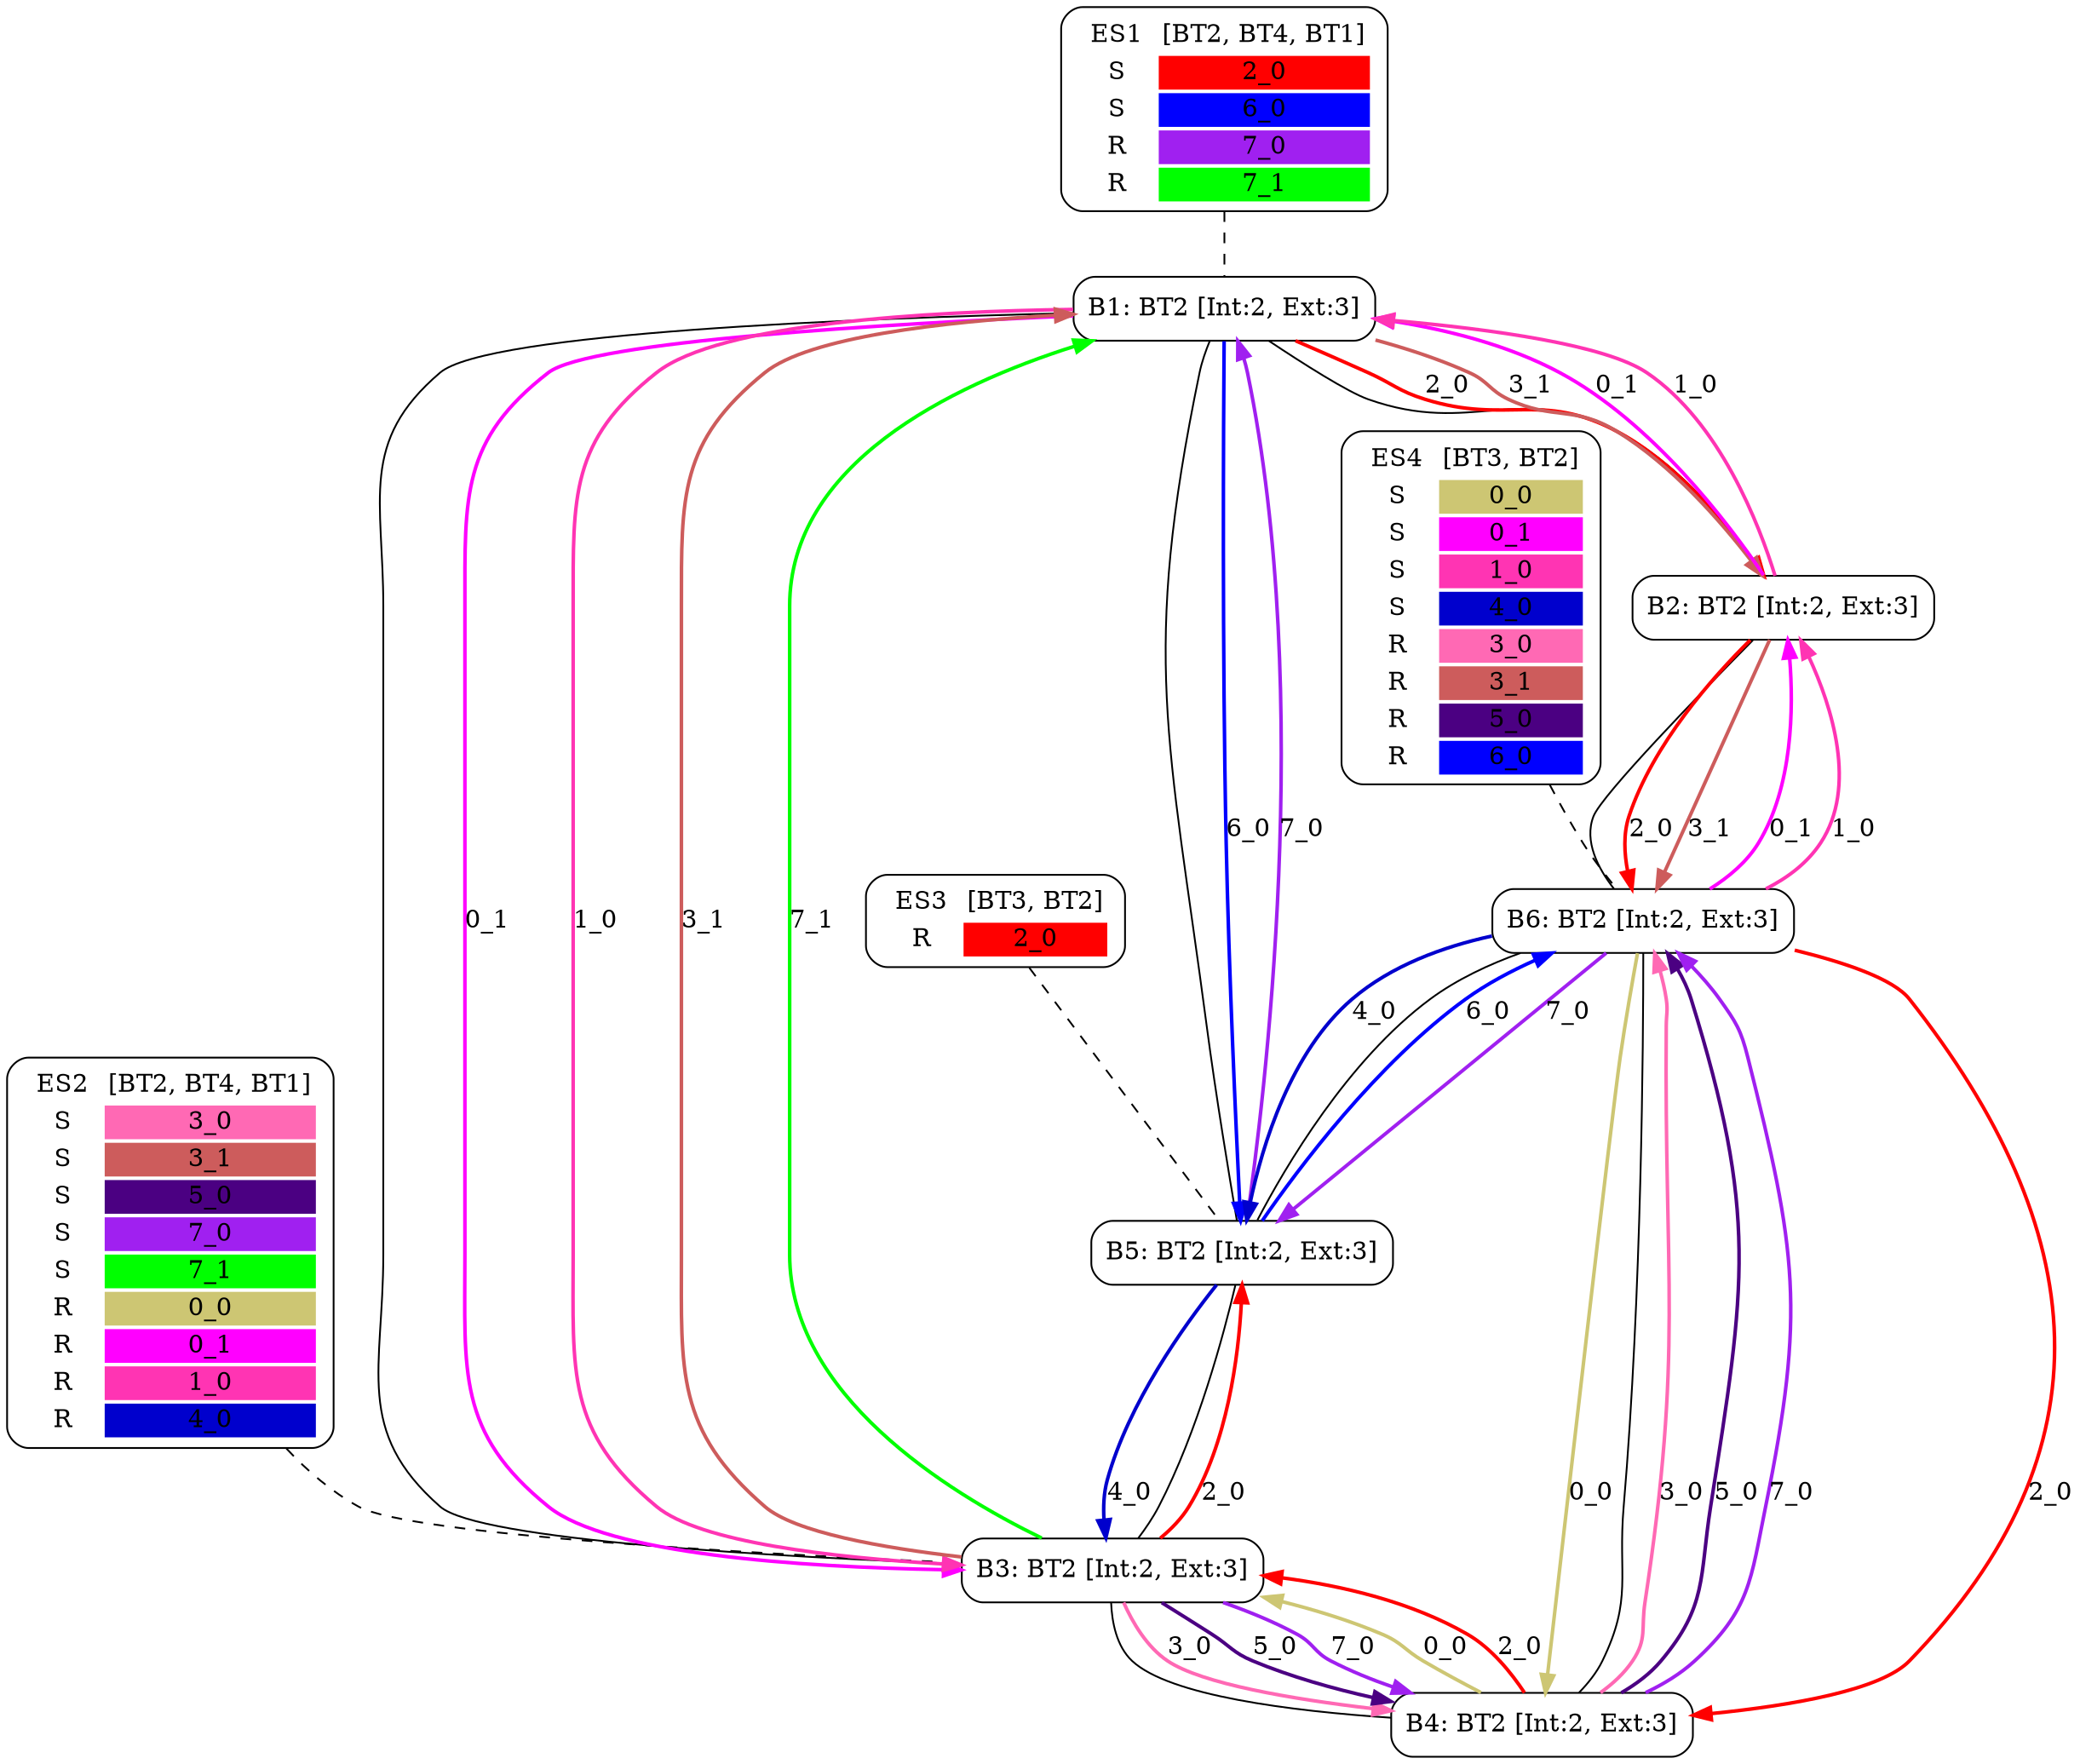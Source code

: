 digraph network {
  ES1 [ label=<<TABLE  BORDER="0"><TR> <TD ALIGN="CENTER" BORDER="0"> ES1 </TD> <TD>[BT2, BT4, BT1]</TD> </TR><TR><TD>S</TD><TD BGCOLOR="red">2_0</TD></TR>
<TR><TD>S</TD><TD BGCOLOR="blue">6_0</TD></TR>
<TR><TD>R</TD><TD BGCOLOR="purple">7_0</TD></TR>
<TR><TD>R</TD><TD BGCOLOR="green">7_1</TD></TR>
</TABLE>> shape="box" style="rounded" ];
  ES2 [ label=<<TABLE  BORDER="0"><TR> <TD ALIGN="CENTER" BORDER="0"> ES2 </TD> <TD>[BT2, BT4, BT1]</TD> </TR><TR><TD>S</TD><TD BGCOLOR="hotpink">3_0</TD></TR>
<TR><TD>S</TD><TD BGCOLOR="indianred">3_1</TD></TR>
<TR><TD>S</TD><TD BGCOLOR="indigo">5_0</TD></TR>
<TR><TD>S</TD><TD BGCOLOR="purple">7_0</TD></TR>
<TR><TD>S</TD><TD BGCOLOR="green">7_1</TD></TR>
<TR><TD>R</TD><TD BGCOLOR="khaki3">0_0</TD></TR>
<TR><TD>R</TD><TD BGCOLOR="magenta1">0_1</TD></TR>
<TR><TD>R</TD><TD BGCOLOR="maroon1">1_0</TD></TR>
<TR><TD>R</TD><TD BGCOLOR="mediumblue">4_0</TD></TR>
</TABLE>> shape="box" style="rounded" ];
  ES3 [ label=<<TABLE  BORDER="0"><TR> <TD ALIGN="CENTER" BORDER="0"> ES3 </TD> <TD>[BT3, BT2]</TD> </TR><TR><TD>R</TD><TD BGCOLOR="red">2_0</TD></TR>
</TABLE>> shape="box" style="rounded" ];
  ES4 [ label=<<TABLE  BORDER="0"><TR> <TD ALIGN="CENTER" BORDER="0"> ES4 </TD> <TD>[BT3, BT2]</TD> </TR><TR><TD>S</TD><TD BGCOLOR="khaki3">0_0</TD></TR>
<TR><TD>S</TD><TD BGCOLOR="magenta1">0_1</TD></TR>
<TR><TD>S</TD><TD BGCOLOR="maroon1">1_0</TD></TR>
<TR><TD>S</TD><TD BGCOLOR="mediumblue">4_0</TD></TR>
<TR><TD>R</TD><TD BGCOLOR="hotpink">3_0</TD></TR>
<TR><TD>R</TD><TD BGCOLOR="indianred">3_1</TD></TR>
<TR><TD>R</TD><TD BGCOLOR="indigo">5_0</TD></TR>
<TR><TD>R</TD><TD BGCOLOR="blue">6_0</TD></TR>
</TABLE>> shape="box" style="rounded" ];
  B1 [ label="B1: BT2 [Int:2, Ext:3]" shape="box" style="rounded" ];
  B2 [ label="B2: BT2 [Int:2, Ext:3]" shape="box" style="rounded" ];
  B3 [ label="B3: BT2 [Int:2, Ext:3]" shape="box" style="rounded" ];
  B4 [ label="B4: BT2 [Int:2, Ext:3]" shape="box" style="rounded" ];
  B5 [ label="B5: BT2 [Int:2, Ext:3]" shape="box" style="rounded" ];
  B6 [ label="B6: BT2 [Int:2, Ext:3]" shape="box" style="rounded" ];
  ES1 -> B1 [ style="dashed" arrowhead="none" ];
  ES2 -> B3 [ style="dashed" arrowhead="none" ];
  ES3 -> B5 [ style="dashed" arrowhead="none" ];
  ES4 -> B6 [ style="dashed" arrowhead="none" ];
  B1 -> B2 [ arrowhead="none" ];
  B1 -> B3 [ arrowhead="none" ];
  B1 -> B5 [ arrowhead="none" ];
  B2 -> B6 [ arrowhead="none" ];
  B3 -> B4 [ arrowhead="none" ];
  B3 -> B5 [ arrowhead="none" ];
  B4 -> B6 [ arrowhead="none" ];
  B5 -> B6 [ arrowhead="none" ];
  B6 -> B4 [ label="0_0" color="khaki3" style="bold" ];
  B4 -> B3 [ label="0_0" color="khaki3" style="bold" ];
  B6 -> B2 [ label="0_1" color="magenta1" style="bold" ];
  B2 -> B1 [ label="0_1" color="magenta1" style="bold" ];
  B1 -> B3 [ label="0_1" color="magenta1" style="bold" ];
  B6 -> B2 [ label="1_0" color="maroon1" style="bold" ];
  B2 -> B1 [ label="1_0" color="maroon1" style="bold" ];
  B1 -> B3 [ label="1_0" color="maroon1" style="bold" ];
  B1 -> B2 [ label="2_0" color="red" style="bold" ];
  B2 -> B6 [ label="2_0" color="red" style="bold" ];
  B6 -> B4 [ label="2_0" color="red" style="bold" ];
  B4 -> B3 [ label="2_0" color="red" style="bold" ];
  B3 -> B5 [ label="2_0" color="red" style="bold" ];
  B3 -> B4 [ label="3_0" color="hotpink" style="bold" ];
  B4 -> B6 [ label="3_0" color="hotpink" style="bold" ];
  B3 -> B1 [ label="3_1" color="indianred" style="bold" ];
  B1 -> B2 [ label="3_1" color="indianred" style="bold" ];
  B2 -> B6 [ label="3_1" color="indianred" style="bold" ];
  B6 -> B5 [ label="4_0" color="mediumblue" style="bold" ];
  B5 -> B3 [ label="4_0" color="mediumblue" style="bold" ];
  B3 -> B4 [ label="5_0" color="indigo" style="bold" ];
  B4 -> B6 [ label="5_0" color="indigo" style="bold" ];
  B1 -> B5 [ label="6_0" color="blue" style="bold" ];
  B5 -> B6 [ label="6_0" color="blue" style="bold" ];
  B3 -> B4 [ label="7_0" color="purple" style="bold" ];
  B4 -> B6 [ label="7_0" color="purple" style="bold" ];
  B6 -> B5 [ label="7_0" color="purple" style="bold" ];
  B5 -> B1 [ label="7_0" color="purple" style="bold" ];
  B3 -> B1 [ label="7_1" color="green" style="bold" ];
}
